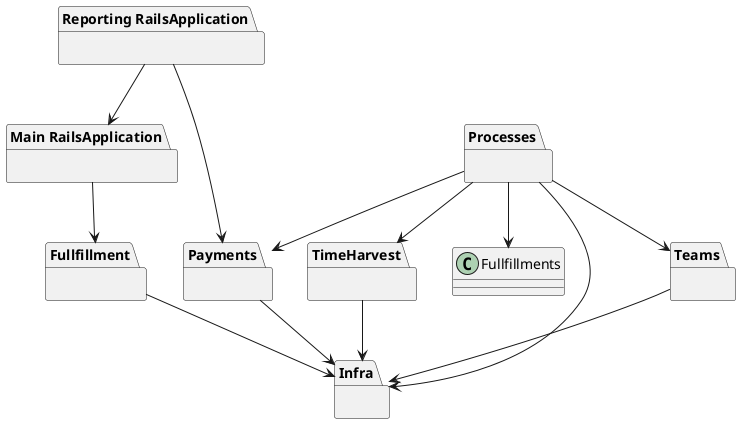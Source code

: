 @startuml

package "Infra" {
}

package "Fullfillment" {
}

package "Payments" {
}

package "Processes" {
}

package "Teams" {
}

package "TimeHarvest" {
}

package "Main RailsApplication" {
}

package "Reporting RailsApplication" {
}

Fullfillment --> Infra
Payments --> Infra
Processes --> Infra
Teams --> Infra
TimeHarvest --> Infra

"Main RailsApplication" --> Fullfillment
"Reporting RailsApplication" --> "Main RailsApplication"
"Reporting RailsApplication" ---> Payments
Processes --> Payments
Processes --> Fullfillments
Processes --> Teams
Processes --> TimeHarvest

@enduml
